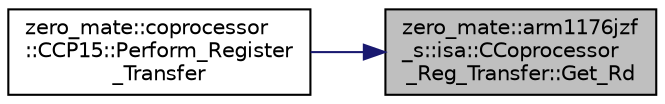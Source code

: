 digraph "zero_mate::arm1176jzf_s::isa::CCoprocessor_Reg_Transfer::Get_Rd"
{
 // LATEX_PDF_SIZE
  bgcolor="transparent";
  edge [fontname="Helvetica",fontsize="10",labelfontname="Helvetica",labelfontsize="10"];
  node [fontname="Helvetica",fontsize="10",shape=record];
  rankdir="RL";
  Node1 [label="zero_mate::arm1176jzf\l_s::isa::CCoprocessor\l_Reg_Transfer::Get_Rd",height=0.2,width=0.4,color="black", fillcolor="grey75", style="filled", fontcolor="black",tooltip=" "];
  Node1 -> Node2 [dir="back",color="midnightblue",fontsize="10",style="solid",fontname="Helvetica"];
  Node2 [label="zero_mate::coprocessor\l::CCP15::Perform_Register\l_Transfer",height=0.2,width=0.4,color="black",URL="$classzero__mate_1_1coprocessor_1_1CCP15.html#aa6e5433a8d6dd2203585c7cf9696a85e",tooltip=" "];
}
